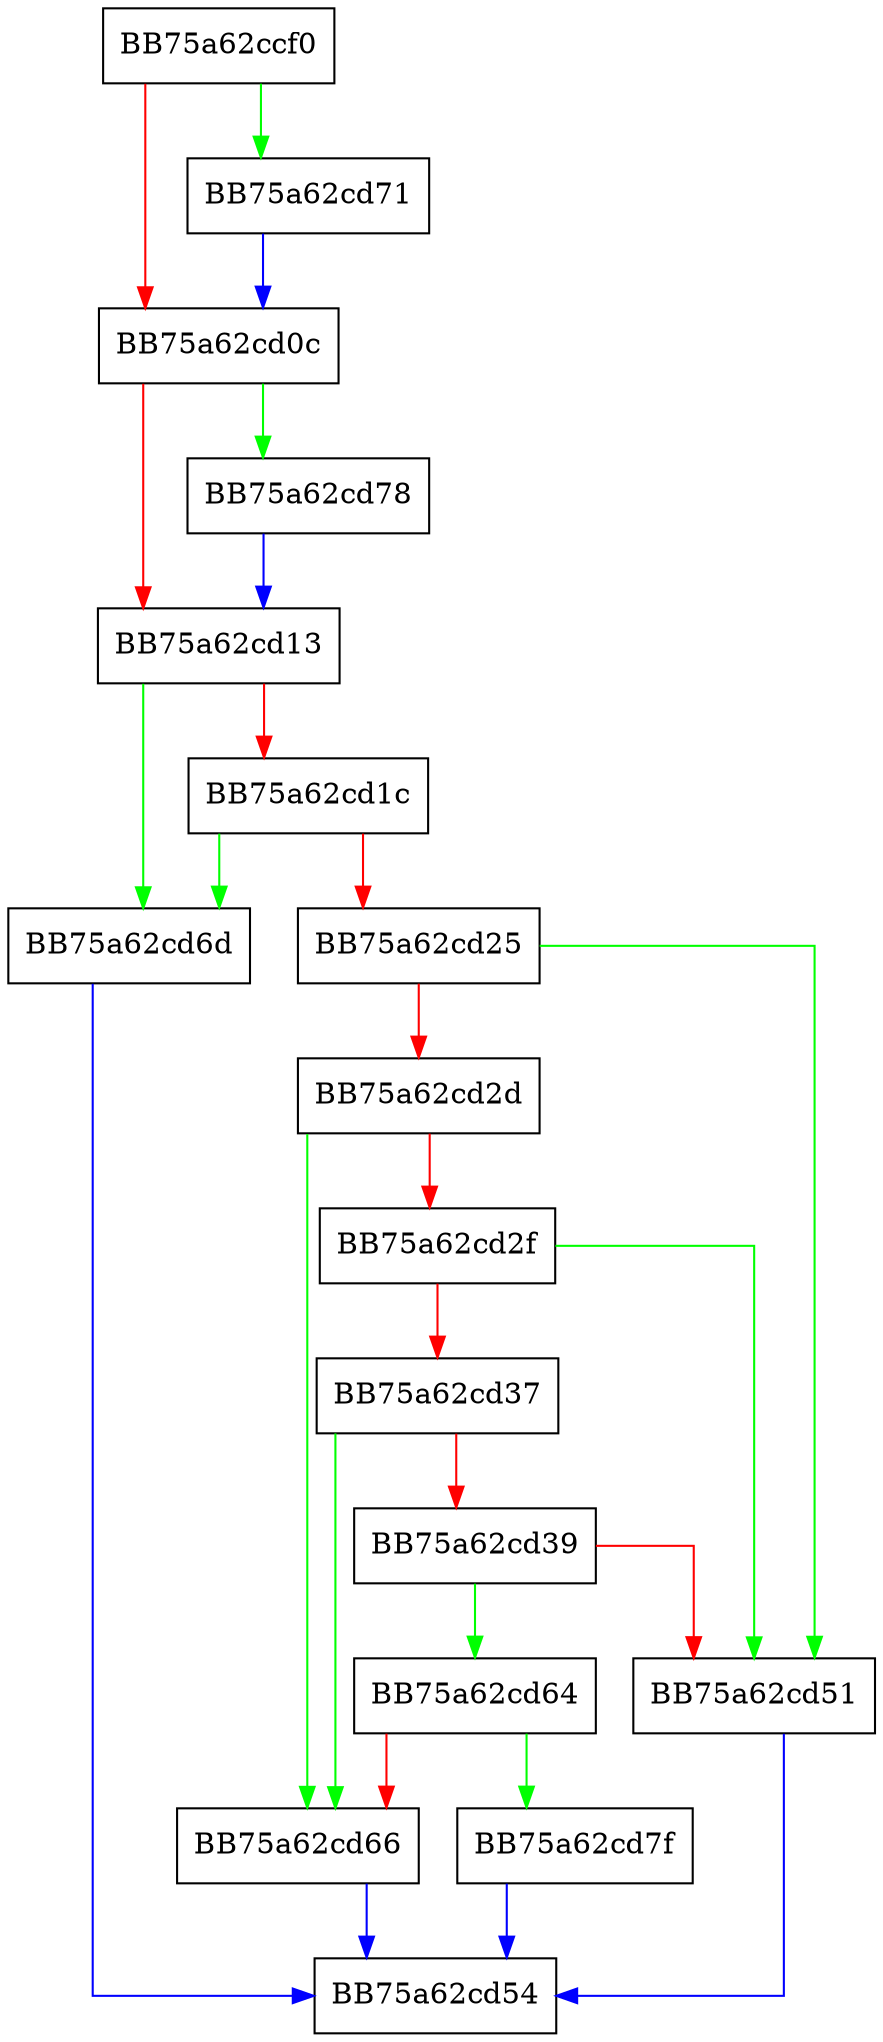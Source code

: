 digraph s_patt_cmp_full {
  node [shape="box"];
  graph [splines=ortho];
  BB75a62ccf0 -> BB75a62cd71 [color="green"];
  BB75a62ccf0 -> BB75a62cd0c [color="red"];
  BB75a62cd0c -> BB75a62cd78 [color="green"];
  BB75a62cd0c -> BB75a62cd13 [color="red"];
  BB75a62cd13 -> BB75a62cd6d [color="green"];
  BB75a62cd13 -> BB75a62cd1c [color="red"];
  BB75a62cd1c -> BB75a62cd6d [color="green"];
  BB75a62cd1c -> BB75a62cd25 [color="red"];
  BB75a62cd25 -> BB75a62cd51 [color="green"];
  BB75a62cd25 -> BB75a62cd2d [color="red"];
  BB75a62cd2d -> BB75a62cd66 [color="green"];
  BB75a62cd2d -> BB75a62cd2f [color="red"];
  BB75a62cd2f -> BB75a62cd51 [color="green"];
  BB75a62cd2f -> BB75a62cd37 [color="red"];
  BB75a62cd37 -> BB75a62cd66 [color="green"];
  BB75a62cd37 -> BB75a62cd39 [color="red"];
  BB75a62cd39 -> BB75a62cd64 [color="green"];
  BB75a62cd39 -> BB75a62cd51 [color="red"];
  BB75a62cd51 -> BB75a62cd54 [color="blue"];
  BB75a62cd64 -> BB75a62cd7f [color="green"];
  BB75a62cd64 -> BB75a62cd66 [color="red"];
  BB75a62cd66 -> BB75a62cd54 [color="blue"];
  BB75a62cd6d -> BB75a62cd54 [color="blue"];
  BB75a62cd71 -> BB75a62cd0c [color="blue"];
  BB75a62cd78 -> BB75a62cd13 [color="blue"];
  BB75a62cd7f -> BB75a62cd54 [color="blue"];
}